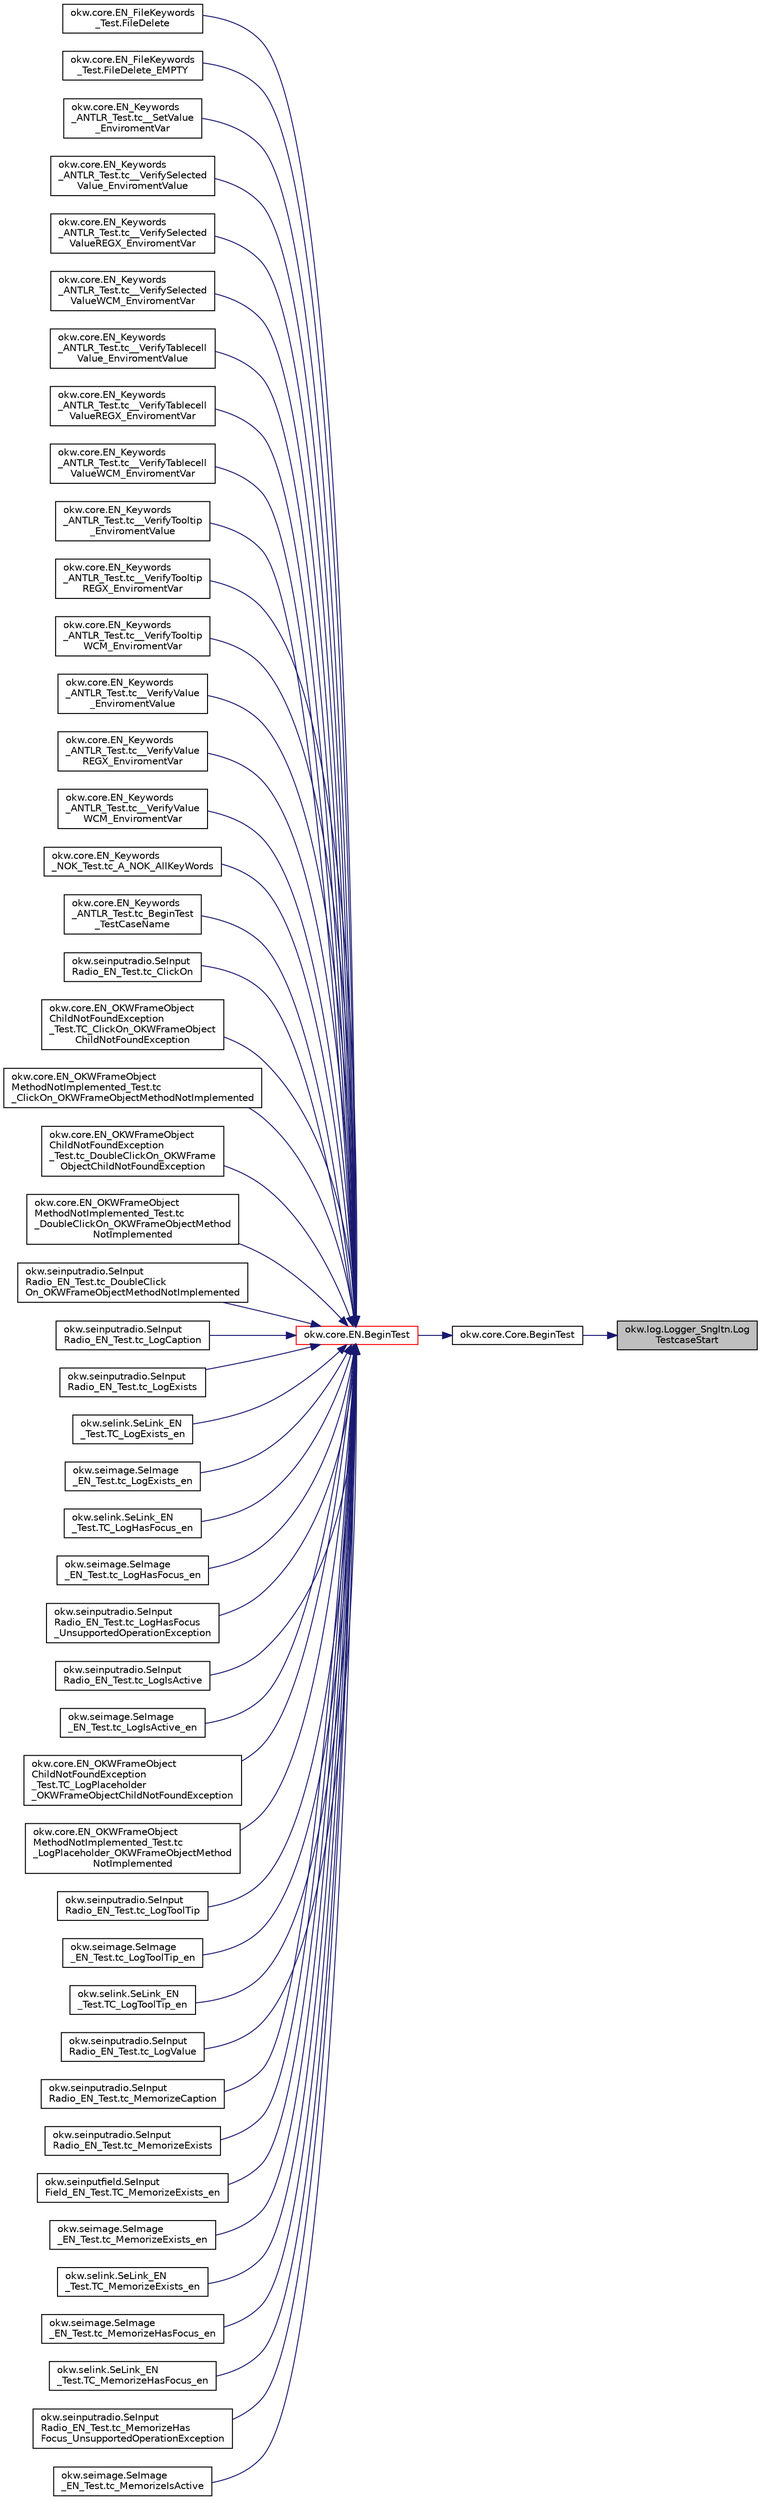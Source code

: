 digraph "okw.log.Logger_Sngltn.LogTestcaseStart"
{
 // INTERACTIVE_SVG=YES
 // LATEX_PDF_SIZE
  edge [fontname="Helvetica",fontsize="10",labelfontname="Helvetica",labelfontsize="10"];
  node [fontname="Helvetica",fontsize="10",shape=record];
  rankdir="RL";
  Node1 [label="okw.log.Logger_Sngltn.Log\lTestcaseStart",height=0.2,width=0.4,color="black", fillcolor="grey75", style="filled", fontcolor="black",tooltip="Ausgabe des Testfalls."];
  Node1 -> Node2 [dir="back",color="midnightblue",fontsize="10",style="solid",fontname="Helvetica"];
  Node2 [label="okw.core.Core.BeginTest",height=0.2,width=0.4,color="black", fillcolor="white", style="filled",URL="$classokw_1_1core_1_1_core.html#acfefe92468c9eb9e951846372726c4d8",tooltip="Markiert den Anfang eines neuen Testfalls."];
  Node2 -> Node3 [dir="back",color="midnightblue",fontsize="10",style="solid",fontname="Helvetica"];
  Node3 [label="okw.core.EN.BeginTest",height=0.2,width=0.4,color="red", fillcolor="white", style="filled",URL="$classokw_1_1core_1_1_e_n.html#aef613b0a3e6bb8a9623984db145cae69",tooltip="Markiert den Anfang eines neuen Testfalls."];
  Node3 -> Node4 [dir="back",color="midnightblue",fontsize="10",style="solid",fontname="Helvetica"];
  Node4 [label="okw.core.EN_FileKeywords\l_Test.FileDelete",height=0.2,width=0.4,color="black", fillcolor="white", style="filled",URL="$classokw_1_1core_1_1_e_n___file_keywords___test.html#acb04e50447def00a22be9b52b5327aac",tooltip="Prüft das Schlüsselwort File."];
  Node3 -> Node5 [dir="back",color="midnightblue",fontsize="10",style="solid",fontname="Helvetica"];
  Node5 [label="okw.core.EN_FileKeywords\l_Test.FileDelete_EMPTY",height=0.2,width=0.4,color="black", fillcolor="white", style="filled",URL="$classokw_1_1core_1_1_e_n___file_keywords___test.html#ac1eeb5773fc9c3a4854198e37b2f5dea",tooltip="Prüft das Schlüsselwort File."];
  Node3 -> Node6 [dir="back",color="midnightblue",fontsize="10",style="solid",fontname="Helvetica"];
  Node6 [label="okw.core.EN_Keywords\l_ANTLR_Test.tc__SetValue\l_EnviromentVar",height=0.2,width=0.4,color="black", fillcolor="white", style="filled",URL="$classokw_1_1core_1_1_e_n___keywords___a_n_t_l_r___test.html#a60d9444ea7b5cb390ba0d46d0f925590",tooltip="Prüft das Keyword Typekey mit dem Ziel, ob Umgebungsvariablen richtig eingesetzt werden."];
  Node3 -> Node7 [dir="back",color="midnightblue",fontsize="10",style="solid",fontname="Helvetica"];
  Node7 [label="okw.core.EN_Keywords\l_ANTLR_Test.tc__VerifySelected\lValue_EnviromentValue",height=0.2,width=0.4,color="black", fillcolor="white", style="filled",URL="$classokw_1_1core_1_1_e_n___keywords___a_n_t_l_r___test.html#a4a3c50b3260d3b7e3218e073177ab15e",tooltip=" "];
  Node3 -> Node8 [dir="back",color="midnightblue",fontsize="10",style="solid",fontname="Helvetica"];
  Node8 [label="okw.core.EN_Keywords\l_ANTLR_Test.tc__VerifySelected\lValueREGX_EnviromentVar",height=0.2,width=0.4,color="black", fillcolor="white", style="filled",URL="$classokw_1_1core_1_1_e_n___keywords___a_n_t_l_r___test.html#afabf60afd1ddf1d4b3546c9530500dc1",tooltip=" "];
  Node3 -> Node9 [dir="back",color="midnightblue",fontsize="10",style="solid",fontname="Helvetica"];
  Node9 [label="okw.core.EN_Keywords\l_ANTLR_Test.tc__VerifySelected\lValueWCM_EnviromentVar",height=0.2,width=0.4,color="black", fillcolor="white", style="filled",URL="$classokw_1_1core_1_1_e_n___keywords___a_n_t_l_r___test.html#ac3f010481750c1255097fe515af00dc2",tooltip=" "];
  Node3 -> Node10 [dir="back",color="midnightblue",fontsize="10",style="solid",fontname="Helvetica"];
  Node10 [label="okw.core.EN_Keywords\l_ANTLR_Test.tc__VerifyTablecell\lValue_EnviromentValue",height=0.2,width=0.4,color="black", fillcolor="white", style="filled",URL="$classokw_1_1core_1_1_e_n___keywords___a_n_t_l_r___test.html#a72e44e1956bf9f61beee3c0c4a0a0529",tooltip=" "];
  Node3 -> Node11 [dir="back",color="midnightblue",fontsize="10",style="solid",fontname="Helvetica"];
  Node11 [label="okw.core.EN_Keywords\l_ANTLR_Test.tc__VerifyTablecell\lValueREGX_EnviromentVar",height=0.2,width=0.4,color="black", fillcolor="white", style="filled",URL="$classokw_1_1core_1_1_e_n___keywords___a_n_t_l_r___test.html#a658bef6cf5ddb1f36aae666c2df0e2b4",tooltip=" "];
  Node3 -> Node12 [dir="back",color="midnightblue",fontsize="10",style="solid",fontname="Helvetica"];
  Node12 [label="okw.core.EN_Keywords\l_ANTLR_Test.tc__VerifyTablecell\lValueWCM_EnviromentVar",height=0.2,width=0.4,color="black", fillcolor="white", style="filled",URL="$classokw_1_1core_1_1_e_n___keywords___a_n_t_l_r___test.html#a279312baae8a9002d12c8612a683b686",tooltip=" "];
  Node3 -> Node13 [dir="back",color="midnightblue",fontsize="10",style="solid",fontname="Helvetica"];
  Node13 [label="okw.core.EN_Keywords\l_ANTLR_Test.tc__VerifyTooltip\l_EnviromentValue",height=0.2,width=0.4,color="black", fillcolor="white", style="filled",URL="$classokw_1_1core_1_1_e_n___keywords___a_n_t_l_r___test.html#a4ad606615476d86141bdb598f2c21666",tooltip=" "];
  Node3 -> Node14 [dir="back",color="midnightblue",fontsize="10",style="solid",fontname="Helvetica"];
  Node14 [label="okw.core.EN_Keywords\l_ANTLR_Test.tc__VerifyTooltip\lREGX_EnviromentVar",height=0.2,width=0.4,color="black", fillcolor="white", style="filled",URL="$classokw_1_1core_1_1_e_n___keywords___a_n_t_l_r___test.html#a3c08398cfde67e880e73bddc6e70f93f",tooltip=" "];
  Node3 -> Node15 [dir="back",color="midnightblue",fontsize="10",style="solid",fontname="Helvetica"];
  Node15 [label="okw.core.EN_Keywords\l_ANTLR_Test.tc__VerifyTooltip\lWCM_EnviromentVar",height=0.2,width=0.4,color="black", fillcolor="white", style="filled",URL="$classokw_1_1core_1_1_e_n___keywords___a_n_t_l_r___test.html#a8163acc71309a9fd84fe13b35f4b56c2",tooltip=" "];
  Node3 -> Node16 [dir="back",color="midnightblue",fontsize="10",style="solid",fontname="Helvetica"];
  Node16 [label="okw.core.EN_Keywords\l_ANTLR_Test.tc__VerifyValue\l_EnviromentValue",height=0.2,width=0.4,color="black", fillcolor="white", style="filled",URL="$classokw_1_1core_1_1_e_n___keywords___a_n_t_l_r___test.html#a69a2b4ab3ce9ac32a1301aacf331381a",tooltip=" "];
  Node3 -> Node17 [dir="back",color="midnightblue",fontsize="10",style="solid",fontname="Helvetica"];
  Node17 [label="okw.core.EN_Keywords\l_ANTLR_Test.tc__VerifyValue\lREGX_EnviromentVar",height=0.2,width=0.4,color="black", fillcolor="white", style="filled",URL="$classokw_1_1core_1_1_e_n___keywords___a_n_t_l_r___test.html#ab63d377a1eedcf2ca8e7591678151037",tooltip=" "];
  Node3 -> Node18 [dir="back",color="midnightblue",fontsize="10",style="solid",fontname="Helvetica"];
  Node18 [label="okw.core.EN_Keywords\l_ANTLR_Test.tc__VerifyValue\lWCM_EnviromentVar",height=0.2,width=0.4,color="black", fillcolor="white", style="filled",URL="$classokw_1_1core_1_1_e_n___keywords___a_n_t_l_r___test.html#a1d46f5f62a325650f18b0f9f2fa5fe32",tooltip=" "];
  Node3 -> Node19 [dir="back",color="midnightblue",fontsize="10",style="solid",fontname="Helvetica"];
  Node19 [label="okw.core.EN_Keywords\l_NOK_Test.tc_A_NOK_AllKeyWords",height=0.2,width=0.4,color="black", fillcolor="white", style="filled",URL="$classokw_1_1core_1_1_e_n___keywords___n_o_k___test.html#accf1c3d2b1258a59b77ae759a7ee0aeb",tooltip="Prüft methoden aufruf für einen einfachen Click."];
  Node3 -> Node20 [dir="back",color="midnightblue",fontsize="10",style="solid",fontname="Helvetica"];
  Node20 [label="okw.core.EN_Keywords\l_ANTLR_Test.tc_BeginTest\l_TestCaseName",height=0.2,width=0.4,color="black", fillcolor="white", style="filled",URL="$classokw_1_1core_1_1_e_n___keywords___a_n_t_l_r___test.html#a014ad937ba05658b9530788f42340ca4",tooltip="Prüft das Schlüsselwort \"BeginTest\" mit dem Testziel, dass der aktuelle Testfallname unter dem MemKey..."];
  Node3 -> Node21 [dir="back",color="midnightblue",fontsize="10",style="solid",fontname="Helvetica"];
  Node21 [label="okw.seinputradio.SeInput\lRadio_EN_Test.tc_ClickOn",height=0.2,width=0.4,color="black", fillcolor="white", style="filled",URL="$classokw_1_1seinputradio_1_1_se_input_radio___e_n___test.html#a9f60058d4056c5fef76fc3eed794f57c",tooltip="Test des Schlüsselwortes ClickOn() für den GUI-Adapter SeInputRadio."];
  Node3 -> Node22 [dir="back",color="midnightblue",fontsize="10",style="solid",fontname="Helvetica"];
  Node22 [label="okw.core.EN_OKWFrameObject\lChildNotFoundException\l_Test.TC_ClickOn_OKWFrameObject\lChildNotFoundException",height=0.2,width=0.4,color="black", fillcolor="white", style="filled",URL="$classokw_1_1core_1_1_e_n___o_k_w_frame_object_child_not_found_exception___test.html#ab400c3e29f8f6bd9f0e70df363ea5f35",tooltip="Prüft ob die Ausnahme OKWFrameObjectChildNotFoundException durch ClickOn ausgelöst wird,..."];
  Node3 -> Node23 [dir="back",color="midnightblue",fontsize="10",style="solid",fontname="Helvetica"];
  Node23 [label="okw.core.EN_OKWFrameObject\lMethodNotImplemented_Test.tc\l_ClickOn_OKWFrameObjectMethodNotImplemented",height=0.2,width=0.4,color="black", fillcolor="white", style="filled",URL="$classokw_1_1core_1_1_e_n___o_k_w_frame_object_method_not_implemented___test.html#a15c8a86e8cbeaf7d85283b979976bcad",tooltip="Prüft ob die Ausnahme OKWFrameObjectMethodNotImplemented von ClickOn() ausgelöst wird."];
  Node3 -> Node24 [dir="back",color="midnightblue",fontsize="10",style="solid",fontname="Helvetica"];
  Node24 [label="okw.core.EN_OKWFrameObject\lChildNotFoundException\l_Test.tc_DoubleClickOn_OKWFrame\lObjectChildNotFoundException",height=0.2,width=0.4,color="black", fillcolor="white", style="filled",URL="$classokw_1_1core_1_1_e_n___o_k_w_frame_object_child_not_found_exception___test.html#ad165e477549c4bf24fa9d42e4cf5c927",tooltip="Prüft ob die Ausnahme OKWFrameObjectChildNotFoundException durch DoubleClickOn() ausgelöst wird,..."];
  Node3 -> Node25 [dir="back",color="midnightblue",fontsize="10",style="solid",fontname="Helvetica"];
  Node25 [label="okw.core.EN_OKWFrameObject\lMethodNotImplemented_Test.tc\l_DoubleClickOn_OKWFrameObjectMethod\lNotImplemented",height=0.2,width=0.4,color="black", fillcolor="white", style="filled",URL="$classokw_1_1core_1_1_e_n___o_k_w_frame_object_method_not_implemented___test.html#ad7eb79bf7a39002a83a5d1d452cda82b",tooltip="Prüft ob die Ausnahme OKWFrameObjectMethodNotImplemented von DoubleClickOn() ausgelöst wird."];
  Node3 -> Node26 [dir="back",color="midnightblue",fontsize="10",style="solid",fontname="Helvetica"];
  Node26 [label="okw.seinputradio.SeInput\lRadio_EN_Test.tc_DoubleClick\lOn_OKWFrameObjectMethodNotImplemented",height=0.2,width=0.4,color="black", fillcolor="white", style="filled",URL="$classokw_1_1seinputradio_1_1_se_input_radio___e_n___test.html#a16077e807f94dcd6974411c40d1050b0",tooltip="Test des Schlüsselwortes DoubleClickOn() für den GUI-Adapter SeInputRadio."];
  Node3 -> Node27 [dir="back",color="midnightblue",fontsize="10",style="solid",fontname="Helvetica"];
  Node27 [label="okw.seinputradio.SeInput\lRadio_EN_Test.tc_LogCaption",height=0.2,width=0.4,color="black", fillcolor="white", style="filled",URL="$classokw_1_1seinputradio_1_1_se_input_radio___e_n___test.html#a44ad152e14c7ff171d658436fefa2e38",tooltip="Test des Schlüsselwortes LogCaption für den GUI-Adapter SeInputRadio."];
  Node3 -> Node28 [dir="back",color="midnightblue",fontsize="10",style="solid",fontname="Helvetica"];
  Node28 [label="okw.seinputradio.SeInput\lRadio_EN_Test.tc_LogExists",height=0.2,width=0.4,color="black", fillcolor="white", style="filled",URL="$classokw_1_1seinputradio_1_1_se_input_radio___e_n___test.html#a2253c7530785a3719eba7400f80920a0",tooltip="Test des Schlüsselwortes LogExists für den GUI-Adapter SeInputRadio."];
  Node3 -> Node29 [dir="back",color="midnightblue",fontsize="10",style="solid",fontname="Helvetica"];
  Node29 [label="okw.selink.SeLink_EN\l_Test.TC_LogExists_en",height=0.2,width=0.4,color="black", fillcolor="white", style="filled",URL="$classokw_1_1selink_1_1_se_link___e_n___test.html#a409cd4a9ffb4b3774ef24ea149ba9f3d",tooltip="Prüft ob ein vorhandenes objekt existiert."];
  Node3 -> Node30 [dir="back",color="midnightblue",fontsize="10",style="solid",fontname="Helvetica"];
  Node30 [label="okw.seimage.SeImage\l_EN_Test.tc_LogExists_en",height=0.2,width=0.4,color="black", fillcolor="white", style="filled",URL="$classokw_1_1seimage_1_1_se_image___e_n___test.html#ad57c69b3cfa9a1916677054f4d62f9b6",tooltip="Prüft ob ein vorhandenes objekt existiert."];
  Node3 -> Node31 [dir="back",color="midnightblue",fontsize="10",style="solid",fontname="Helvetica"];
  Node31 [label="okw.selink.SeLink_EN\l_Test.TC_LogHasFocus_en",height=0.2,width=0.4,color="black", fillcolor="white", style="filled",URL="$classokw_1_1selink_1_1_se_link___e_n___test.html#ad83658e8b602ba99208715580fa33e09",tooltip="Focus eines Textfeldes loggen."];
  Node3 -> Node32 [dir="back",color="midnightblue",fontsize="10",style="solid",fontname="Helvetica"];
  Node32 [label="okw.seimage.SeImage\l_EN_Test.tc_LogHasFocus_en",height=0.2,width=0.4,color="black", fillcolor="white", style="filled",URL="$classokw_1_1seimage_1_1_se_image___e_n___test.html#ad3e37e337a0403aaf57ff9750bc97b08",tooltip="Focus eines Textfeldes loggen."];
  Node3 -> Node33 [dir="back",color="midnightblue",fontsize="10",style="solid",fontname="Helvetica"];
  Node33 [label="okw.seinputradio.SeInput\lRadio_EN_Test.tc_LogHasFocus\l_UnsupportedOperationException",height=0.2,width=0.4,color="black", fillcolor="white", style="filled",URL="$classokw_1_1seinputradio_1_1_se_input_radio___e_n___test.html#a0c031674c725f1c1b926f1ccf82f1d2c",tooltip="Test des Schlüsselwortes LogHasFocus für den GUI-Adapter SeInputRadio."];
  Node3 -> Node34 [dir="back",color="midnightblue",fontsize="10",style="solid",fontname="Helvetica"];
  Node34 [label="okw.seinputradio.SeInput\lRadio_EN_Test.tc_LogIsActive",height=0.2,width=0.4,color="black", fillcolor="white", style="filled",URL="$classokw_1_1seinputradio_1_1_se_input_radio___e_n___test.html#a3dc55902db9aca23a595a7e585b58d3a",tooltip="Test des Schlüsselwortes LogIsActive für den GUI-Adapter SeInputRadio."];
  Node3 -> Node35 [dir="back",color="midnightblue",fontsize="10",style="solid",fontname="Helvetica"];
  Node35 [label="okw.seimage.SeImage\l_EN_Test.tc_LogIsActive_en",height=0.2,width=0.4,color="black", fillcolor="white", style="filled",URL="$classokw_1_1seimage_1_1_se_image___e_n___test.html#a404d55862157c613a05faf626f525f19",tooltip="Prüft LogIsActive."];
  Node3 -> Node36 [dir="back",color="midnightblue",fontsize="10",style="solid",fontname="Helvetica"];
  Node36 [label="okw.core.EN_OKWFrameObject\lChildNotFoundException\l_Test.TC_LogPlaceholder\l_OKWFrameObjectChildNotFoundException",height=0.2,width=0.4,color="black", fillcolor="white", style="filled",URL="$classokw_1_1core_1_1_e_n___o_k_w_frame_object_child_not_found_exception___test.html#acdc4712f5ffcc5aeb5e5e2458ff4546d",tooltip="Prüft ob die Ausnahme OKWFrameObjectChildNotFoundException durch LogPlaceholder ausgelöst wird,..."];
  Node3 -> Node37 [dir="back",color="midnightblue",fontsize="10",style="solid",fontname="Helvetica"];
  Node37 [label="okw.core.EN_OKWFrameObject\lMethodNotImplemented_Test.tc\l_LogPlaceholder_OKWFrameObjectMethod\lNotImplemented",height=0.2,width=0.4,color="black", fillcolor="white", style="filled",URL="$classokw_1_1core_1_1_e_n___o_k_w_frame_object_method_not_implemented___test.html#a9030c505c8d7af535530c31fb0bffbfe",tooltip="Prüft ob die Ausnahme OKWFrameObjectMethodNotImplemented von LogPlaceholder( FN ) ausgelöst wird."];
  Node3 -> Node38 [dir="back",color="midnightblue",fontsize="10",style="solid",fontname="Helvetica"];
  Node38 [label="okw.seinputradio.SeInput\lRadio_EN_Test.tc_LogToolTip",height=0.2,width=0.4,color="black", fillcolor="white", style="filled",URL="$classokw_1_1seinputradio_1_1_se_input_radio___e_n___test.html#a5c002d00c5369495544593335b5540a1",tooltip="Test des Schlüsselwortes LogTooltip für den GUI-Adapter SeInputRadio."];
  Node3 -> Node39 [dir="back",color="midnightblue",fontsize="10",style="solid",fontname="Helvetica"];
  Node39 [label="okw.seimage.SeImage\l_EN_Test.tc_LogToolTip_en",height=0.2,width=0.4,color="black", fillcolor="white", style="filled",URL="$classokw_1_1seimage_1_1_se_image___e_n___test.html#a6c6c2c3ec44d858914f0176ce67ce75c",tooltip="Tooltip eines Textfeldes Prüfen."];
  Node3 -> Node40 [dir="back",color="midnightblue",fontsize="10",style="solid",fontname="Helvetica"];
  Node40 [label="okw.selink.SeLink_EN\l_Test.TC_LogToolTip_en",height=0.2,width=0.4,color="black", fillcolor="white", style="filled",URL="$classokw_1_1selink_1_1_se_link___e_n___test.html#ad4fe21e61f04d4c30a5d2675f7674a15",tooltip="Tooltip eines Textfeldes Prüfen."];
  Node3 -> Node41 [dir="back",color="midnightblue",fontsize="10",style="solid",fontname="Helvetica"];
  Node41 [label="okw.seinputradio.SeInput\lRadio_EN_Test.tc_LogValue",height=0.2,width=0.4,color="black", fillcolor="white", style="filled",URL="$classokw_1_1seinputradio_1_1_se_input_radio___e_n___test.html#aaae5b3c914a61fbf7e10692457040432",tooltip="Test des Schlüsselwortes LogTooltip für den GUI-Adapter SeInputRadio."];
  Node3 -> Node42 [dir="back",color="midnightblue",fontsize="10",style="solid",fontname="Helvetica"];
  Node42 [label="okw.seinputradio.SeInput\lRadio_EN_Test.tc_MemorizeCaption",height=0.2,width=0.4,color="black", fillcolor="white", style="filled",URL="$classokw_1_1seinputradio_1_1_se_input_radio___e_n___test.html#a103a0810a5e19481f40ddf830d348cdf",tooltip="Test des Schlüsselwortes MemorizeCaption für den GUI-Adapter SeInputRadio."];
  Node3 -> Node43 [dir="back",color="midnightblue",fontsize="10",style="solid",fontname="Helvetica"];
  Node43 [label="okw.seinputradio.SeInput\lRadio_EN_Test.tc_MemorizeExists",height=0.2,width=0.4,color="black", fillcolor="white", style="filled",URL="$classokw_1_1seinputradio_1_1_se_input_radio___e_n___test.html#a3122cac1634d4b41646bb9d5f1a4ac92",tooltip="Test des Schlüsselwortes MemorizeExists für den GUI-Adapter SeInputRadio."];
  Node3 -> Node44 [dir="back",color="midnightblue",fontsize="10",style="solid",fontname="Helvetica"];
  Node44 [label="okw.seinputfield.SeInput\lField_EN_Test.TC_MemorizeExists_en",height=0.2,width=0.4,color="black", fillcolor="white", style="filled",URL="$classokw_1_1seinputfield_1_1_se_input_field___e_n___test.html#a22177b2f1f991689df54b51f78971d34",tooltip="Teste das Schlüsselwort MemorizeExists( FN, MemKey ) eines SeInputText Prüfen."];
  Node3 -> Node45 [dir="back",color="midnightblue",fontsize="10",style="solid",fontname="Helvetica"];
  Node45 [label="okw.seimage.SeImage\l_EN_Test.tc_MemorizeExists_en",height=0.2,width=0.4,color="black", fillcolor="white", style="filled",URL="$classokw_1_1seimage_1_1_se_image___e_n___test.html#ac66be228fbd3ba86ca561b77897c23ab",tooltip="Prüft die Methode MemorizeExists."];
  Node3 -> Node46 [dir="back",color="midnightblue",fontsize="10",style="solid",fontname="Helvetica"];
  Node46 [label="okw.selink.SeLink_EN\l_Test.TC_MemorizeExists_en",height=0.2,width=0.4,color="black", fillcolor="white", style="filled",URL="$classokw_1_1selink_1_1_se_link___e_n___test.html#ae7611bb2c00b5149e8e996a9b53cad31",tooltip="Prüft die Methode SeLink.MemorizeToolTip."];
  Node3 -> Node47 [dir="back",color="midnightblue",fontsize="10",style="solid",fontname="Helvetica"];
  Node47 [label="okw.seimage.SeImage\l_EN_Test.tc_MemorizeHasFocus_en",height=0.2,width=0.4,color="black", fillcolor="white", style="filled",URL="$classokw_1_1seimage_1_1_se_image___e_n___test.html#a3df85e9fc46b5fb4f904da511758c871",tooltip="Prüft die Methode MemorizeHasFocus."];
  Node3 -> Node48 [dir="back",color="midnightblue",fontsize="10",style="solid",fontname="Helvetica"];
  Node48 [label="okw.selink.SeLink_EN\l_Test.TC_MemorizeHasFocus_en",height=0.2,width=0.4,color="black", fillcolor="white", style="filled",URL="$classokw_1_1selink_1_1_se_link___e_n___test.html#afff5d14294f3997021f193f262674238",tooltip="Prüft die Methode SeLink.MemorizeFocus."];
  Node3 -> Node49 [dir="back",color="midnightblue",fontsize="10",style="solid",fontname="Helvetica"];
  Node49 [label="okw.seinputradio.SeInput\lRadio_EN_Test.tc_MemorizeHas\lFocus_UnsupportedOperationException",height=0.2,width=0.4,color="black", fillcolor="white", style="filled",URL="$classokw_1_1seinputradio_1_1_se_input_radio___e_n___test.html#a60dcffa24a33cf0c786abb6775ef7fdd",tooltip="Test des Schlüsselwortes MemorizeHasFocus für den GUI-Adapter SeInputRadio."];
  Node3 -> Node50 [dir="back",color="midnightblue",fontsize="10",style="solid",fontname="Helvetica"];
  Node50 [label="okw.seimage.SeImage\l_EN_Test.tc_MemorizeIsActive",height=0.2,width=0.4,color="black", fillcolor="white", style="filled",URL="$classokw_1_1seimage_1_1_se_image___e_n___test.html#a00332d6892cc87692d94a711a04d5266",tooltip="Prüft ob die VerifyIsActive die Ausnahme OKWFrameObjectMethodNotImplemented auslöst."];
}
